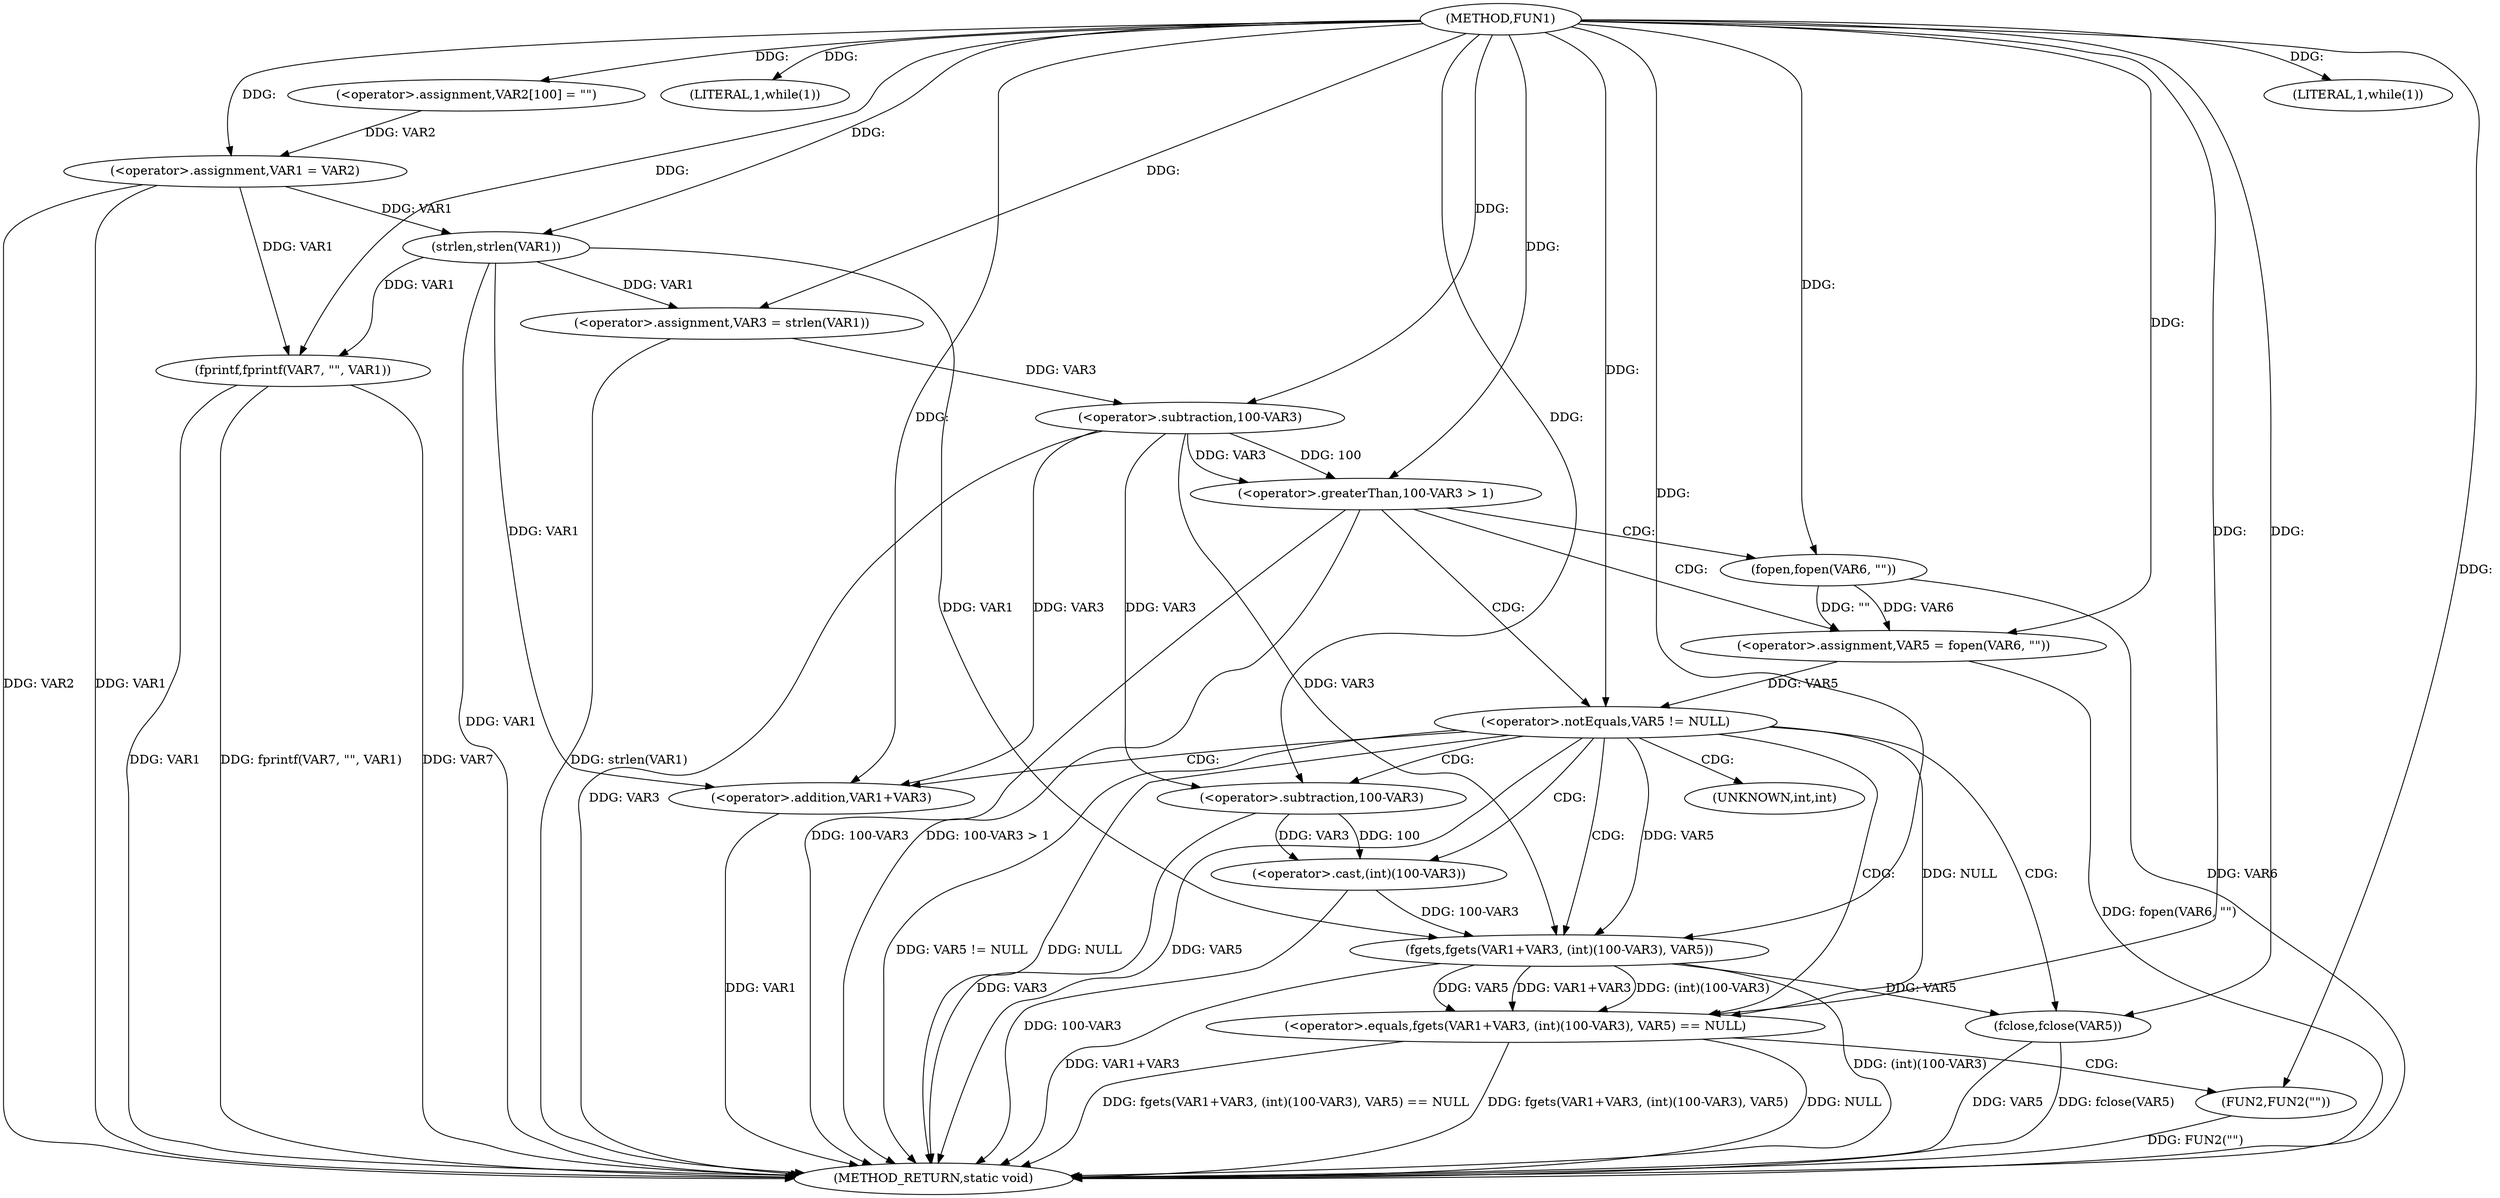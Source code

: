 digraph FUN1 {  
"1000100" [label = "(METHOD,FUN1)" ]
"1000164" [label = "(METHOD_RETURN,static void)" ]
"1000104" [label = "(<operator>.assignment,VAR2[100] = \"\")" ]
"1000107" [label = "(<operator>.assignment,VAR1 = VAR2)" ]
"1000111" [label = "(LITERAL,1,while(1))" ]
"1000115" [label = "(<operator>.assignment,VAR3 = strlen(VAR1))" ]
"1000117" [label = "(strlen,strlen(VAR1))" ]
"1000121" [label = "(<operator>.greaterThan,100-VAR3 > 1)" ]
"1000122" [label = "(<operator>.subtraction,100-VAR3)" ]
"1000127" [label = "(<operator>.assignment,VAR5 = fopen(VAR6, \"\"))" ]
"1000129" [label = "(fopen,fopen(VAR6, \"\"))" ]
"1000133" [label = "(<operator>.notEquals,VAR5 != NULL)" ]
"1000138" [label = "(<operator>.equals,fgets(VAR1+VAR3, (int)(100-VAR3), VAR5) == NULL)" ]
"1000139" [label = "(fgets,fgets(VAR1+VAR3, (int)(100-VAR3), VAR5))" ]
"1000140" [label = "(<operator>.addition,VAR1+VAR3)" ]
"1000143" [label = "(<operator>.cast,(int)(100-VAR3))" ]
"1000145" [label = "(<operator>.subtraction,100-VAR3)" ]
"1000151" [label = "(FUN2,FUN2(\"\"))" ]
"1000153" [label = "(fclose,fclose(VAR5))" ]
"1000157" [label = "(LITERAL,1,while(1))" ]
"1000159" [label = "(fprintf,fprintf(VAR7, \"\", VAR1))" ]
"1000144" [label = "(UNKNOWN,int,int)" ]
  "1000129" -> "1000164"  [ label = "DDG: VAR6"] 
  "1000107" -> "1000164"  [ label = "DDG: VAR1"] 
  "1000159" -> "1000164"  [ label = "DDG: VAR7"] 
  "1000139" -> "1000164"  [ label = "DDG: VAR1+VAR3"] 
  "1000138" -> "1000164"  [ label = "DDG: NULL"] 
  "1000117" -> "1000164"  [ label = "DDG: VAR1"] 
  "1000133" -> "1000164"  [ label = "DDG: VAR5 != NULL"] 
  "1000153" -> "1000164"  [ label = "DDG: VAR5"] 
  "1000133" -> "1000164"  [ label = "DDG: NULL"] 
  "1000138" -> "1000164"  [ label = "DDG: fgets(VAR1+VAR3, (int)(100-VAR3), VAR5) == NULL"] 
  "1000159" -> "1000164"  [ label = "DDG: VAR1"] 
  "1000145" -> "1000164"  [ label = "DDG: VAR3"] 
  "1000107" -> "1000164"  [ label = "DDG: VAR2"] 
  "1000122" -> "1000164"  [ label = "DDG: VAR3"] 
  "1000159" -> "1000164"  [ label = "DDG: fprintf(VAR7, \"\", VAR1)"] 
  "1000115" -> "1000164"  [ label = "DDG: strlen(VAR1)"] 
  "1000151" -> "1000164"  [ label = "DDG: FUN2(\"\")"] 
  "1000140" -> "1000164"  [ label = "DDG: VAR1"] 
  "1000138" -> "1000164"  [ label = "DDG: fgets(VAR1+VAR3, (int)(100-VAR3), VAR5)"] 
  "1000127" -> "1000164"  [ label = "DDG: fopen(VAR6, \"\")"] 
  "1000133" -> "1000164"  [ label = "DDG: VAR5"] 
  "1000121" -> "1000164"  [ label = "DDG: 100-VAR3 > 1"] 
  "1000153" -> "1000164"  [ label = "DDG: fclose(VAR5)"] 
  "1000139" -> "1000164"  [ label = "DDG: (int)(100-VAR3)"] 
  "1000121" -> "1000164"  [ label = "DDG: 100-VAR3"] 
  "1000143" -> "1000164"  [ label = "DDG: 100-VAR3"] 
  "1000100" -> "1000104"  [ label = "DDG: "] 
  "1000104" -> "1000107"  [ label = "DDG: VAR2"] 
  "1000100" -> "1000107"  [ label = "DDG: "] 
  "1000100" -> "1000111"  [ label = "DDG: "] 
  "1000117" -> "1000115"  [ label = "DDG: VAR1"] 
  "1000100" -> "1000115"  [ label = "DDG: "] 
  "1000107" -> "1000117"  [ label = "DDG: VAR1"] 
  "1000100" -> "1000117"  [ label = "DDG: "] 
  "1000122" -> "1000121"  [ label = "DDG: 100"] 
  "1000122" -> "1000121"  [ label = "DDG: VAR3"] 
  "1000100" -> "1000122"  [ label = "DDG: "] 
  "1000115" -> "1000122"  [ label = "DDG: VAR3"] 
  "1000100" -> "1000121"  [ label = "DDG: "] 
  "1000129" -> "1000127"  [ label = "DDG: VAR6"] 
  "1000129" -> "1000127"  [ label = "DDG: \"\""] 
  "1000100" -> "1000127"  [ label = "DDG: "] 
  "1000100" -> "1000129"  [ label = "DDG: "] 
  "1000127" -> "1000133"  [ label = "DDG: VAR5"] 
  "1000100" -> "1000133"  [ label = "DDG: "] 
  "1000139" -> "1000138"  [ label = "DDG: VAR1+VAR3"] 
  "1000139" -> "1000138"  [ label = "DDG: (int)(100-VAR3)"] 
  "1000139" -> "1000138"  [ label = "DDG: VAR5"] 
  "1000117" -> "1000139"  [ label = "DDG: VAR1"] 
  "1000100" -> "1000139"  [ label = "DDG: "] 
  "1000122" -> "1000139"  [ label = "DDG: VAR3"] 
  "1000117" -> "1000140"  [ label = "DDG: VAR1"] 
  "1000100" -> "1000140"  [ label = "DDG: "] 
  "1000122" -> "1000140"  [ label = "DDG: VAR3"] 
  "1000143" -> "1000139"  [ label = "DDG: 100-VAR3"] 
  "1000145" -> "1000143"  [ label = "DDG: 100"] 
  "1000145" -> "1000143"  [ label = "DDG: VAR3"] 
  "1000100" -> "1000145"  [ label = "DDG: "] 
  "1000122" -> "1000145"  [ label = "DDG: VAR3"] 
  "1000133" -> "1000139"  [ label = "DDG: VAR5"] 
  "1000133" -> "1000138"  [ label = "DDG: NULL"] 
  "1000100" -> "1000138"  [ label = "DDG: "] 
  "1000100" -> "1000151"  [ label = "DDG: "] 
  "1000139" -> "1000153"  [ label = "DDG: VAR5"] 
  "1000100" -> "1000153"  [ label = "DDG: "] 
  "1000100" -> "1000157"  [ label = "DDG: "] 
  "1000100" -> "1000159"  [ label = "DDG: "] 
  "1000107" -> "1000159"  [ label = "DDG: VAR1"] 
  "1000117" -> "1000159"  [ label = "DDG: VAR1"] 
  "1000121" -> "1000127"  [ label = "CDG: "] 
  "1000121" -> "1000129"  [ label = "CDG: "] 
  "1000121" -> "1000133"  [ label = "CDG: "] 
  "1000133" -> "1000153"  [ label = "CDG: "] 
  "1000133" -> "1000143"  [ label = "CDG: "] 
  "1000133" -> "1000145"  [ label = "CDG: "] 
  "1000133" -> "1000139"  [ label = "CDG: "] 
  "1000133" -> "1000144"  [ label = "CDG: "] 
  "1000133" -> "1000140"  [ label = "CDG: "] 
  "1000133" -> "1000138"  [ label = "CDG: "] 
  "1000138" -> "1000151"  [ label = "CDG: "] 
}
